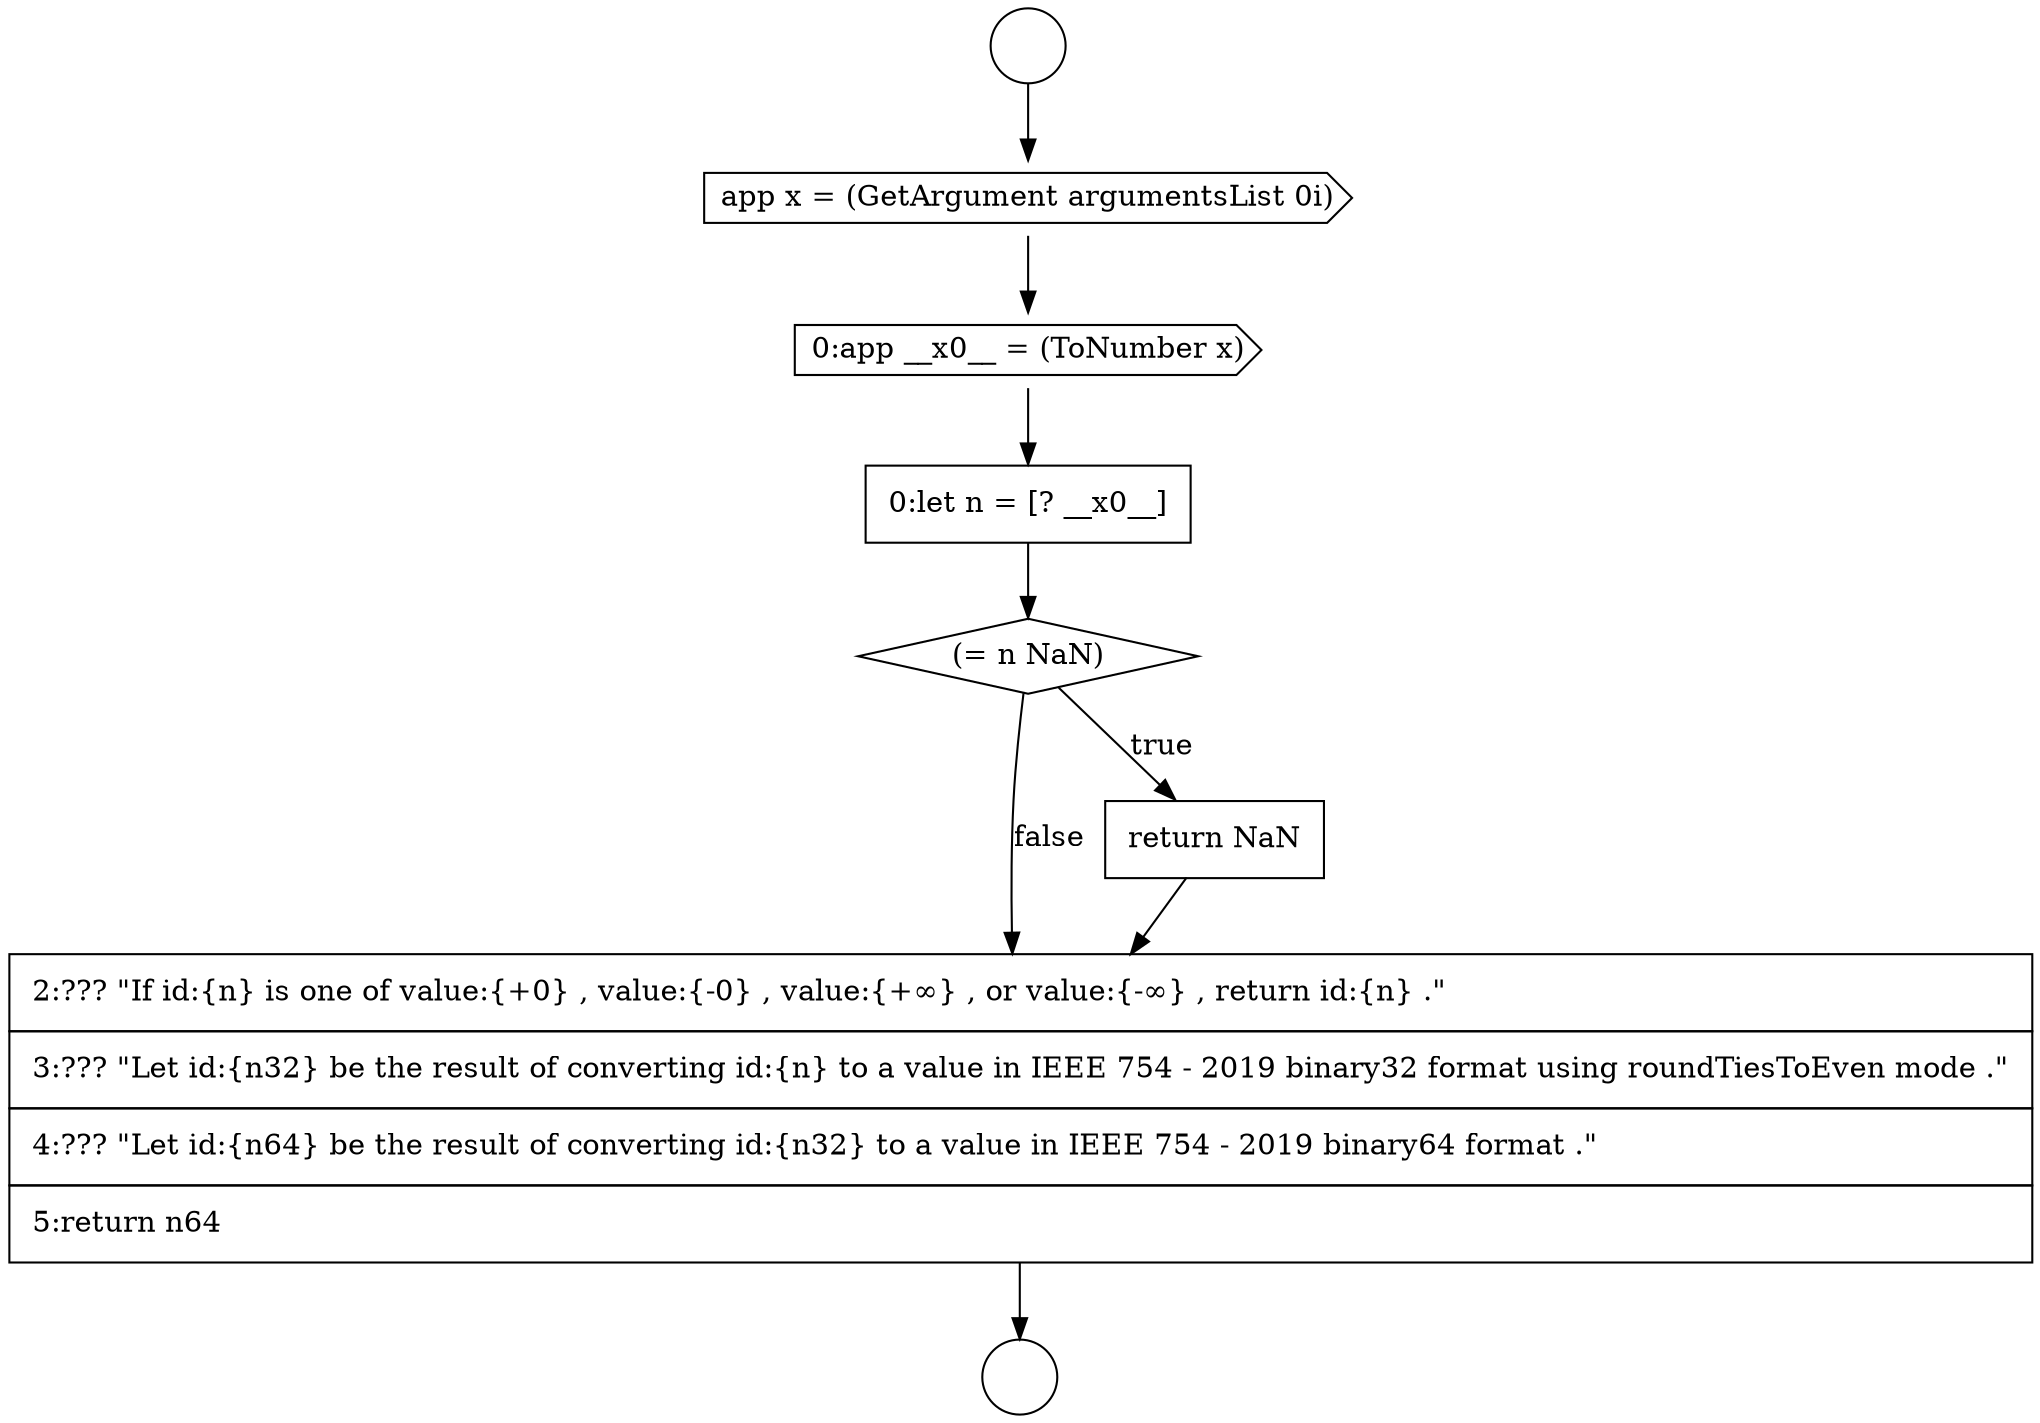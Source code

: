 digraph {
  node12921 [shape=cds, label=<<font color="black">app x = (GetArgument argumentsList 0i)</font>> color="black" fillcolor="white" style=filled]
  node12920 [shape=circle label=" " color="black" fillcolor="white" style=filled]
  node12924 [shape=diamond, label=<<font color="black">(= n NaN)</font>> color="black" fillcolor="white" style=filled]
  node12923 [shape=none, margin=0, label=<<font color="black">
    <table border="0" cellborder="1" cellspacing="0" cellpadding="10">
      <tr><td align="left">0:let n = [? __x0__]</td></tr>
    </table>
  </font>> color="black" fillcolor="white" style=filled]
  node12926 [shape=none, margin=0, label=<<font color="black">
    <table border="0" cellborder="1" cellspacing="0" cellpadding="10">
      <tr><td align="left">2:??? &quot;If id:{n} is one of value:{+0} , value:{-0} , value:{+&infin;} , or value:{-&infin;} , return id:{n} .&quot;</td></tr>
      <tr><td align="left">3:??? &quot;Let id:{n32} be the result of converting id:{n} to a value in IEEE 754 - 2019 binary32 format using roundTiesToEven mode .&quot;</td></tr>
      <tr><td align="left">4:??? &quot;Let id:{n64} be the result of converting id:{n32} to a value in IEEE 754 - 2019 binary64 format .&quot;</td></tr>
      <tr><td align="left">5:return n64</td></tr>
    </table>
  </font>> color="black" fillcolor="white" style=filled]
  node12922 [shape=cds, label=<<font color="black">0:app __x0__ = (ToNumber x)</font>> color="black" fillcolor="white" style=filled]
  node12925 [shape=none, margin=0, label=<<font color="black">
    <table border="0" cellborder="1" cellspacing="0" cellpadding="10">
      <tr><td align="left">return NaN</td></tr>
    </table>
  </font>> color="black" fillcolor="white" style=filled]
  node12919 [shape=circle label=" " color="black" fillcolor="white" style=filled]
  node12921 -> node12922 [ color="black"]
  node12919 -> node12921 [ color="black"]
  node12924 -> node12925 [label=<<font color="black">true</font>> color="black"]
  node12924 -> node12926 [label=<<font color="black">false</font>> color="black"]
  node12922 -> node12923 [ color="black"]
  node12923 -> node12924 [ color="black"]
  node12925 -> node12926 [ color="black"]
  node12926 -> node12920 [ color="black"]
}
